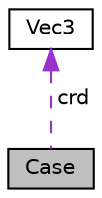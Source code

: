 digraph "Case"
{
 // LATEX_PDF_SIZE
  edge [fontname="Helvetica",fontsize="10",labelfontname="Helvetica",labelfontsize="10"];
  node [fontname="Helvetica",fontsize="10",shape=record];
  Node1 [label="Case",height=0.2,width=0.4,color="black", fillcolor="grey75", style="filled", fontcolor="black",tooltip=" "];
  Node2 -> Node1 [dir="back",color="darkorchid3",fontsize="10",style="dashed",label=" crd" ,fontname="Helvetica"];
  Node2 [label="Vec3",height=0.2,width=0.4,color="black", fillcolor="white", style="filled",URL="$struct_vec3.html",tooltip=" "];
}
